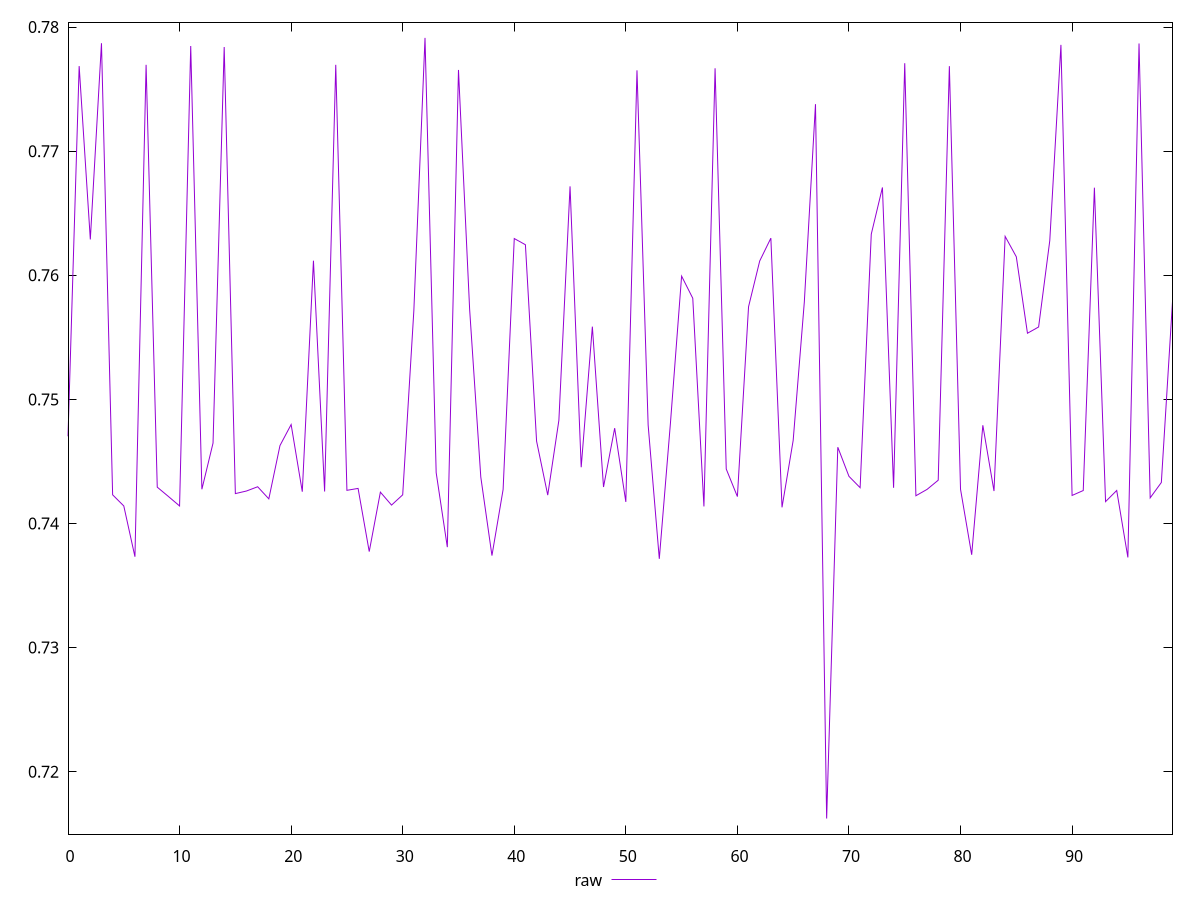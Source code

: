 reset

$raw <<EOF
0 0.747027604834135
1 0.7768569941829364
2 0.7628883116303459
3 0.7787019132856986
4 0.7423114132067349
5 0.7414144395389354
6 0.7373225284317089
7 0.7769624448205881
8 0.7429287810406683
9 0.7421785475337955
10 0.7414138440660519
11 0.7784746343048559
12 0.742758490301338
13 0.7464811142977159
14 0.7783941067277618
15 0.7424092959748577
16 0.7426187077937243
17 0.7429610302110546
18 0.7419859948453036
19 0.7462808476425588
20 0.7479742589230249
21 0.7425621232835351
22 0.7611755186601917
23 0.742577333770003
24 0.7769587298750307
25 0.7426727482319518
26 0.742827865678288
27 0.737736721614569
28 0.7425273470235504
29 0.7414835937748734
30 0.7423106760666255
31 0.7571583131262336
32 0.7791282319335076
33 0.7441009195010412
34 0.7380954545729304
35 0.7765456398563222
36 0.7572529975109066
37 0.7437453545981092
38 0.7374145946050615
39 0.7427378407105778
40 0.7629621315675078
41 0.7624609509330759
42 0.746638279284417
43 0.74228911134283
44 0.748321037666438
45 0.7671654879654173
46 0.7445334832608603
47 0.7558621109607795
48 0.7429412051870369
49 0.7476826961390196
50 0.7417404398301719
51 0.7765152287767424
52 0.7479326407146571
53 0.7371551063622097
54 0.74810244687367
55 0.7599315145029729
56 0.7581489819096737
57 0.7413761735182445
58 0.7766834353280501
59 0.7443898652673562
60 0.7421688320128174
61 0.7574645548190497
62 0.761153485293286
63 0.7629939109951428
64 0.7413022841221203
65 0.746697937314618
66 0.7578526178955869
67 0.7737886557605629
68 0.7162280112814366
69 0.7461473088398242
70 0.7438008278510883
71 0.7428870140524668
72 0.7633157029231815
73 0.7670776493446297
74 0.7428754788030488
75 0.7770905608995374
76 0.7422357927706251
77 0.7427487402685332
78 0.7434889914156417
79 0.7768513663966411
80 0.742762383719463
81 0.7374802097558774
82 0.7479157654382286
83 0.7426155718198766
84 0.7631345180656777
85 0.761491283896806
86 0.7553321945907088
87 0.7558370185090577
88 0.7627920348952714
89 0.7785683904624878
90 0.7422607131368677
91 0.74265712017367
92 0.7670614854955008
93 0.7417630372162933
94 0.742661251614031
95 0.7372660835193262
96 0.7786806688982503
97 0.7420654505364382
98 0.7433050816229633
99 0.7578723393149758
EOF

set key outside below
set xrange [0:99]
set yrange [0.7149700068683952:0.780386236346549]
set trange [0.7149700068683952:0.780386236346549]
set terminal svg size 640, 500 enhanced background rgb 'white'
set output "reprap/meta/pScore/samples/pages+cached+noexternal+noimg/raw/values.svg"

plot $raw title "raw" with line

reset
